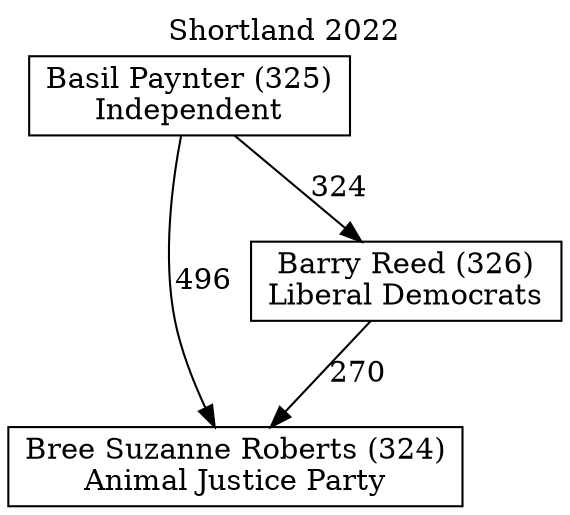 // House preference flow
digraph "Bree Suzanne Roberts (324)_Shortland_2022" {
	graph [label="Shortland 2022" labelloc=t mclimit=10]
	node [shape=box]
	"Bree Suzanne Roberts (324)" [label="Bree Suzanne Roberts (324)
Animal Justice Party"]
	"Barry Reed (326)" [label="Barry Reed (326)
Liberal Democrats"]
	"Basil Paynter (325)" [label="Basil Paynter (325)
Independent"]
	"Barry Reed (326)" -> "Bree Suzanne Roberts (324)" [label=270]
	"Basil Paynter (325)" -> "Barry Reed (326)" [label=324]
	"Basil Paynter (325)" -> "Bree Suzanne Roberts (324)" [label=496]
}
